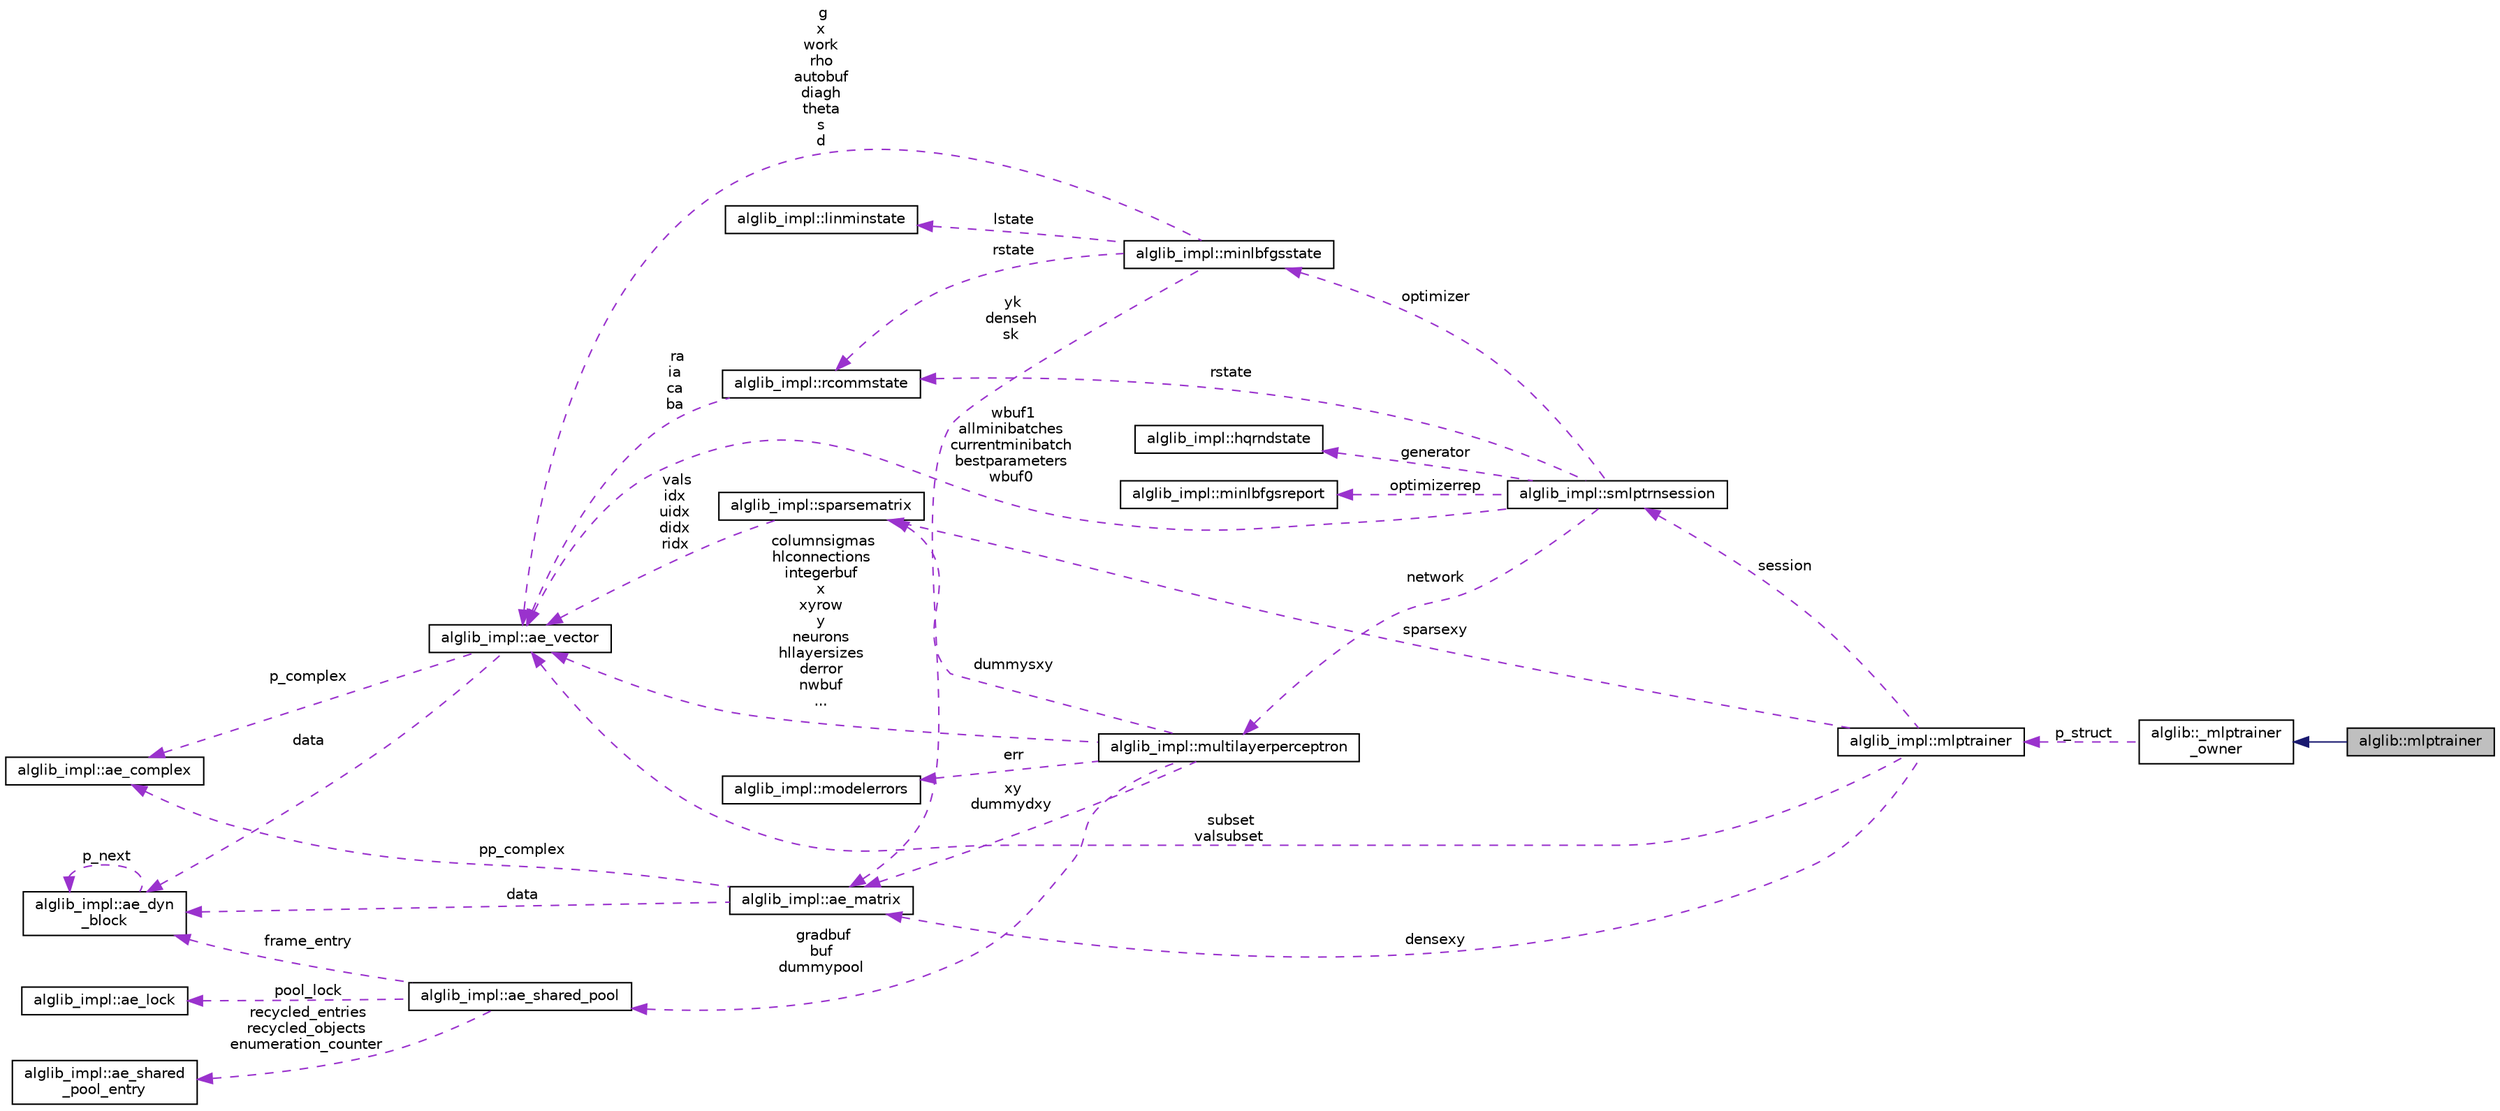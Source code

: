digraph "alglib::mlptrainer"
{
  edge [fontname="Helvetica",fontsize="10",labelfontname="Helvetica",labelfontsize="10"];
  node [fontname="Helvetica",fontsize="10",shape=record];
  rankdir="LR";
  Node2 [label="alglib::mlptrainer",height=0.2,width=0.4,color="black", fillcolor="grey75", style="filled", fontcolor="black"];
  Node3 -> Node2 [dir="back",color="midnightblue",fontsize="10",style="solid",fontname="Helvetica"];
  Node3 [label="alglib::_mlptrainer\l_owner",height=0.2,width=0.4,color="black", fillcolor="white", style="filled",URL="$classalglib_1_1__mlptrainer__owner.html"];
  Node4 -> Node3 [dir="back",color="darkorchid3",fontsize="10",style="dashed",label=" p_struct" ,fontname="Helvetica"];
  Node4 [label="alglib_impl::mlptrainer",height=0.2,width=0.4,color="black", fillcolor="white", style="filled",URL="$structalglib__impl_1_1mlptrainer.html"];
  Node5 -> Node4 [dir="back",color="darkorchid3",fontsize="10",style="dashed",label=" session" ,fontname="Helvetica"];
  Node5 [label="alglib_impl::smlptrnsession",height=0.2,width=0.4,color="black", fillcolor="white", style="filled",URL="$structalglib__impl_1_1smlptrnsession.html"];
  Node6 -> Node5 [dir="back",color="darkorchid3",fontsize="10",style="dashed",label=" optimizerrep" ,fontname="Helvetica"];
  Node6 [label="alglib_impl::minlbfgsreport",height=0.2,width=0.4,color="black", fillcolor="white", style="filled",URL="$structalglib__impl_1_1minlbfgsreport.html"];
  Node7 -> Node5 [dir="back",color="darkorchid3",fontsize="10",style="dashed",label=" rstate" ,fontname="Helvetica"];
  Node7 [label="alglib_impl::rcommstate",height=0.2,width=0.4,color="black", fillcolor="white", style="filled",URL="$structalglib__impl_1_1rcommstate.html"];
  Node8 -> Node7 [dir="back",color="darkorchid3",fontsize="10",style="dashed",label=" ra\nia\nca\nba" ,fontname="Helvetica"];
  Node8 [label="alglib_impl::ae_vector",height=0.2,width=0.4,color="black", fillcolor="white", style="filled",URL="$structalglib__impl_1_1ae__vector.html"];
  Node9 -> Node8 [dir="back",color="darkorchid3",fontsize="10",style="dashed",label=" data" ,fontname="Helvetica"];
  Node9 [label="alglib_impl::ae_dyn\l_block",height=0.2,width=0.4,color="black", fillcolor="white", style="filled",URL="$structalglib__impl_1_1ae__dyn__block.html"];
  Node9 -> Node9 [dir="back",color="darkorchid3",fontsize="10",style="dashed",label=" p_next" ,fontname="Helvetica"];
  Node10 -> Node8 [dir="back",color="darkorchid3",fontsize="10",style="dashed",label=" p_complex" ,fontname="Helvetica"];
  Node10 [label="alglib_impl::ae_complex",height=0.2,width=0.4,color="black", fillcolor="white", style="filled",URL="$structalglib__impl_1_1ae__complex.html"];
  Node11 -> Node5 [dir="back",color="darkorchid3",fontsize="10",style="dashed",label=" optimizer" ,fontname="Helvetica"];
  Node11 [label="alglib_impl::minlbfgsstate",height=0.2,width=0.4,color="black", fillcolor="white", style="filled",URL="$structalglib__impl_1_1minlbfgsstate.html"];
  Node7 -> Node11 [dir="back",color="darkorchid3",fontsize="10",style="dashed",label=" rstate" ,fontname="Helvetica"];
  Node12 -> Node11 [dir="back",color="darkorchid3",fontsize="10",style="dashed",label=" lstate" ,fontname="Helvetica"];
  Node12 [label="alglib_impl::linminstate",height=0.2,width=0.4,color="black", fillcolor="white", style="filled",URL="$structalglib__impl_1_1linminstate.html"];
  Node8 -> Node11 [dir="back",color="darkorchid3",fontsize="10",style="dashed",label=" g\nx\nwork\nrho\nautobuf\ndiagh\ntheta\ns\nd" ,fontname="Helvetica"];
  Node13 -> Node11 [dir="back",color="darkorchid3",fontsize="10",style="dashed",label=" yk\ndenseh\nsk" ,fontname="Helvetica"];
  Node13 [label="alglib_impl::ae_matrix",height=0.2,width=0.4,color="black", fillcolor="white", style="filled",URL="$structalglib__impl_1_1ae__matrix.html"];
  Node9 -> Node13 [dir="back",color="darkorchid3",fontsize="10",style="dashed",label=" data" ,fontname="Helvetica"];
  Node10 -> Node13 [dir="back",color="darkorchid3",fontsize="10",style="dashed",label=" pp_complex" ,fontname="Helvetica"];
  Node8 -> Node5 [dir="back",color="darkorchid3",fontsize="10",style="dashed",label=" wbuf1\nallminibatches\ncurrentminibatch\nbestparameters\nwbuf0" ,fontname="Helvetica"];
  Node14 -> Node5 [dir="back",color="darkorchid3",fontsize="10",style="dashed",label=" network" ,fontname="Helvetica"];
  Node14 [label="alglib_impl::multilayerperceptron",height=0.2,width=0.4,color="black", fillcolor="white", style="filled",URL="$structalglib__impl_1_1multilayerperceptron.html"];
  Node15 -> Node14 [dir="back",color="darkorchid3",fontsize="10",style="dashed",label=" err" ,fontname="Helvetica"];
  Node15 [label="alglib_impl::modelerrors",height=0.2,width=0.4,color="black", fillcolor="white", style="filled",URL="$structalglib__impl_1_1modelerrors.html"];
  Node8 -> Node14 [dir="back",color="darkorchid3",fontsize="10",style="dashed",label=" columnsigmas\nhlconnections\nintegerbuf\nx\nxyrow\ny\nneurons\nhllayersizes\nderror\nnwbuf\n..." ,fontname="Helvetica"];
  Node13 -> Node14 [dir="back",color="darkorchid3",fontsize="10",style="dashed",label=" xy\ndummydxy" ,fontname="Helvetica"];
  Node16 -> Node14 [dir="back",color="darkorchid3",fontsize="10",style="dashed",label=" gradbuf\nbuf\ndummypool" ,fontname="Helvetica"];
  Node16 [label="alglib_impl::ae_shared_pool",height=0.2,width=0.4,color="black", fillcolor="white", style="filled",URL="$structalglib__impl_1_1ae__shared__pool.html"];
  Node17 -> Node16 [dir="back",color="darkorchid3",fontsize="10",style="dashed",label=" pool_lock" ,fontname="Helvetica"];
  Node17 [label="alglib_impl::ae_lock",height=0.2,width=0.4,color="black", fillcolor="white", style="filled",URL="$structalglib__impl_1_1ae__lock.html"];
  Node18 -> Node16 [dir="back",color="darkorchid3",fontsize="10",style="dashed",label=" recycled_entries\nrecycled_objects\nenumeration_counter" ,fontname="Helvetica"];
  Node18 [label="alglib_impl::ae_shared\l_pool_entry",height=0.2,width=0.4,color="black", fillcolor="white", style="filled",URL="$structalglib__impl_1_1ae__shared__pool__entry.html"];
  Node9 -> Node16 [dir="back",color="darkorchid3",fontsize="10",style="dashed",label=" frame_entry" ,fontname="Helvetica"];
  Node19 -> Node14 [dir="back",color="darkorchid3",fontsize="10",style="dashed",label=" dummysxy" ,fontname="Helvetica"];
  Node19 [label="alglib_impl::sparsematrix",height=0.2,width=0.4,color="black", fillcolor="white", style="filled",URL="$structalglib__impl_1_1sparsematrix.html"];
  Node8 -> Node19 [dir="back",color="darkorchid3",fontsize="10",style="dashed",label=" vals\nidx\nuidx\ndidx\nridx" ,fontname="Helvetica"];
  Node20 -> Node5 [dir="back",color="darkorchid3",fontsize="10",style="dashed",label=" generator" ,fontname="Helvetica"];
  Node20 [label="alglib_impl::hqrndstate",height=0.2,width=0.4,color="black", fillcolor="white", style="filled",URL="$structalglib__impl_1_1hqrndstate.html"];
  Node8 -> Node4 [dir="back",color="darkorchid3",fontsize="10",style="dashed",label=" subset\nvalsubset" ,fontname="Helvetica"];
  Node13 -> Node4 [dir="back",color="darkorchid3",fontsize="10",style="dashed",label=" densexy" ,fontname="Helvetica"];
  Node19 -> Node4 [dir="back",color="darkorchid3",fontsize="10",style="dashed",label=" sparsexy" ,fontname="Helvetica"];
}
